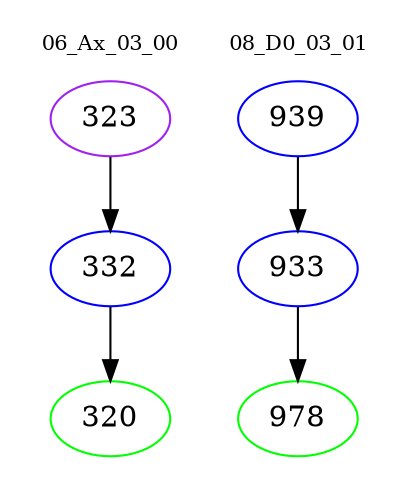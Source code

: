 digraph{
subgraph cluster_0 {
color = white
label = "06_Ax_03_00";
fontsize=10;
T0_323 [label="323", color="purple"]
T0_323 -> T0_332 [color="black"]
T0_332 [label="332", color="blue"]
T0_332 -> T0_320 [color="black"]
T0_320 [label="320", color="green"]
}
subgraph cluster_1 {
color = white
label = "08_D0_03_01";
fontsize=10;
T1_939 [label="939", color="blue"]
T1_939 -> T1_933 [color="black"]
T1_933 [label="933", color="blue"]
T1_933 -> T1_978 [color="black"]
T1_978 [label="978", color="green"]
}
}
